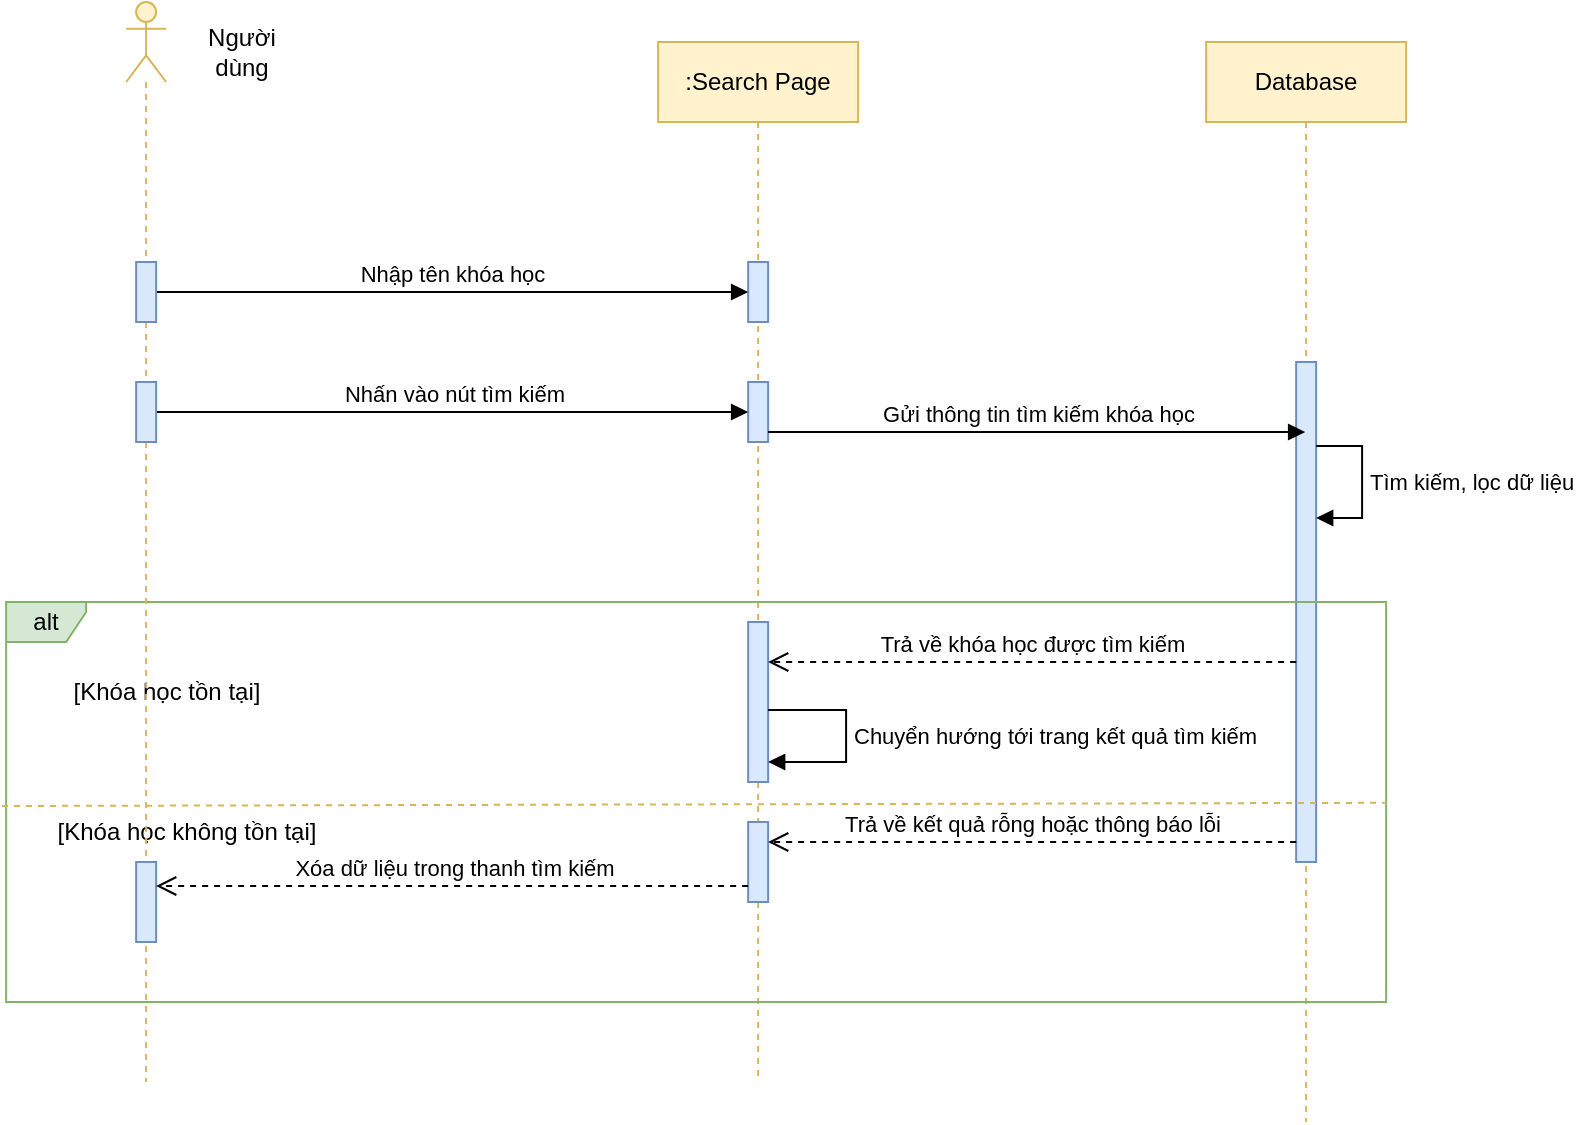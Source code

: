 <mxfile version="22.1.2" type="device">
  <diagram name="Trang-1" id="f9gaCNyuQsBR9XgBaJlw">
    <mxGraphModel dx="849" dy="995" grid="1" gridSize="10" guides="1" tooltips="1" connect="1" arrows="1" fold="1" page="1" pageScale="1" pageWidth="827" pageHeight="1169" math="0" shadow="0">
      <root>
        <mxCell id="0" />
        <mxCell id="1" parent="0" />
        <mxCell id="3Ky4BrYKW739w4jOXlm0-1" value=":Search Page" style="shape=umlLifeline;perimeter=lifelinePerimeter;whiteSpace=wrap;html=1;container=0;dropTarget=0;collapsible=0;recursiveResize=0;outlineConnect=0;portConstraint=eastwest;newEdgeStyle={&quot;edgeStyle&quot;:&quot;elbowEdgeStyle&quot;,&quot;elbow&quot;:&quot;vertical&quot;,&quot;curved&quot;:0,&quot;rounded&quot;:0};fillColor=#fff2cc;strokeColor=#d6b656;" parent="1" vertex="1">
          <mxGeometry x="358.07" y="80" width="100" height="520" as="geometry" />
        </mxCell>
        <mxCell id="3Ky4BrYKW739w4jOXlm0-2" value="" style="html=1;points=[];perimeter=orthogonalPerimeter;outlineConnect=0;targetShapes=umlLifeline;portConstraint=eastwest;newEdgeStyle={&quot;edgeStyle&quot;:&quot;elbowEdgeStyle&quot;,&quot;elbow&quot;:&quot;vertical&quot;,&quot;curved&quot;:0,&quot;rounded&quot;:0};fillColor=#dae8fc;strokeColor=#6c8ebf;" parent="3Ky4BrYKW739w4jOXlm0-1" vertex="1">
          <mxGeometry x="45" y="110" width="10" height="30" as="geometry" />
        </mxCell>
        <mxCell id="3Ky4BrYKW739w4jOXlm0-4" value="" style="html=1;points=[[0,0,0,0,5],[0,1,0,0,-5],[1,0,0,0,5],[1,1,0,0,-5]];perimeter=orthogonalPerimeter;outlineConnect=0;targetShapes=umlLifeline;portConstraint=eastwest;newEdgeStyle={&quot;curved&quot;:0,&quot;rounded&quot;:0};fillColor=#dae8fc;strokeColor=#6c8ebf;" parent="3Ky4BrYKW739w4jOXlm0-1" vertex="1">
          <mxGeometry x="45" y="170" width="10" height="30" as="geometry" />
        </mxCell>
        <mxCell id="3Ky4BrYKW739w4jOXlm0-5" value="Database" style="shape=umlLifeline;perimeter=lifelinePerimeter;whiteSpace=wrap;html=1;container=0;dropTarget=0;collapsible=0;recursiveResize=0;outlineConnect=0;portConstraint=eastwest;newEdgeStyle={&quot;edgeStyle&quot;:&quot;elbowEdgeStyle&quot;,&quot;elbow&quot;:&quot;vertical&quot;,&quot;curved&quot;:0,&quot;rounded&quot;:0};fillColor=#fff2cc;strokeColor=#d6b656;" parent="1" vertex="1">
          <mxGeometry x="632.07" y="80" width="100" height="540" as="geometry" />
        </mxCell>
        <mxCell id="3Ky4BrYKW739w4jOXlm0-6" value="" style="html=1;points=[];perimeter=orthogonalPerimeter;outlineConnect=0;targetShapes=umlLifeline;portConstraint=eastwest;newEdgeStyle={&quot;edgeStyle&quot;:&quot;elbowEdgeStyle&quot;,&quot;elbow&quot;:&quot;vertical&quot;,&quot;curved&quot;:0,&quot;rounded&quot;:0};fillColor=#dae8fc;strokeColor=#6c8ebf;" parent="3Ky4BrYKW739w4jOXlm0-5" vertex="1">
          <mxGeometry x="45" y="160" width="10" height="250" as="geometry" />
        </mxCell>
        <mxCell id="3Ky4BrYKW739w4jOXlm0-7" value="Tìm kiếm, lọc dữ liệu" style="html=1;align=left;spacingLeft=2;endArrow=block;rounded=0;edgeStyle=orthogonalEdgeStyle;curved=0;rounded=0;" parent="3Ky4BrYKW739w4jOXlm0-5" source="3Ky4BrYKW739w4jOXlm0-6" target="3Ky4BrYKW739w4jOXlm0-6" edge="1">
          <mxGeometry relative="1" as="geometry">
            <mxPoint x="60.93" y="201.5" as="sourcePoint" />
            <Array as="points">
              <mxPoint x="78" y="202" />
              <mxPoint x="78" y="238" />
            </Array>
            <mxPoint x="55.001" y="238.5" as="targetPoint" />
          </mxGeometry>
        </mxCell>
        <mxCell id="3Ky4BrYKW739w4jOXlm0-8" value="Nhập tên khóa học" style="html=1;verticalAlign=bottom;endArrow=block;curved=0;rounded=0;" parent="1" source="3Ky4BrYKW739w4jOXlm0-22" target="3Ky4BrYKW739w4jOXlm0-2" edge="1">
          <mxGeometry width="80" relative="1" as="geometry">
            <mxPoint x="222.07" y="290" as="sourcePoint" />
            <mxPoint x="452.07" y="330" as="targetPoint" />
          </mxGeometry>
        </mxCell>
        <mxCell id="3Ky4BrYKW739w4jOXlm0-10" value="Nhấn vào nút tìm kiếm" style="html=1;verticalAlign=bottom;endArrow=block;curved=0;rounded=0;" parent="1" source="3Ky4BrYKW739w4jOXlm0-24" target="3Ky4BrYKW739w4jOXlm0-4" edge="1">
          <mxGeometry x="0.002" width="80" relative="1" as="geometry">
            <mxPoint x="152.07" y="250" as="sourcePoint" />
            <mxPoint x="403.07" y="234.58" as="targetPoint" />
            <mxPoint as="offset" />
          </mxGeometry>
        </mxCell>
        <mxCell id="3Ky4BrYKW739w4jOXlm0-11" value="Gửi thông tin tìm kiếm khóa học" style="html=1;verticalAlign=bottom;endArrow=block;curved=0;rounded=0;exitX=1;exitY=1;exitDx=0;exitDy=-5;exitPerimeter=0;" parent="1" source="3Ky4BrYKW739w4jOXlm0-4" target="3Ky4BrYKW739w4jOXlm0-5" edge="1">
          <mxGeometry width="80" relative="1" as="geometry">
            <mxPoint x="522.07" y="280" as="sourcePoint" />
            <mxPoint x="602.07" y="280" as="targetPoint" />
          </mxGeometry>
        </mxCell>
        <mxCell id="3Ky4BrYKW739w4jOXlm0-12" value="alt" style="shape=umlFrame;whiteSpace=wrap;html=1;pointerEvents=0;width=40;height=20;fillColor=#d5e8d4;strokeColor=#82b366;" parent="1" vertex="1">
          <mxGeometry x="32.07" y="360" width="690" height="200" as="geometry" />
        </mxCell>
        <mxCell id="3Ky4BrYKW739w4jOXlm0-13" value="" style="endArrow=none;dashed=1;html=1;rounded=0;entryX=1;entryY=0.502;entryDx=0;entryDy=0;entryPerimeter=0;exitX=-0.003;exitY=0.51;exitDx=0;exitDy=0;exitPerimeter=0;fillColor=#fff2cc;strokeColor=#d6b656;" parent="1" source="3Ky4BrYKW739w4jOXlm0-12" target="3Ky4BrYKW739w4jOXlm0-12" edge="1">
          <mxGeometry width="50" height="50" relative="1" as="geometry">
            <mxPoint x="402.07" y="470" as="sourcePoint" />
            <mxPoint x="452.07" y="420" as="targetPoint" />
          </mxGeometry>
        </mxCell>
        <mxCell id="3Ky4BrYKW739w4jOXlm0-14" value="" style="html=1;points=[[0,0,0,0,5],[0,1,0,0,-5],[1,0,0,0,5],[1,1,0,0,-5]];perimeter=orthogonalPerimeter;outlineConnect=0;targetShapes=umlLifeline;portConstraint=eastwest;newEdgeStyle={&quot;curved&quot;:0,&quot;rounded&quot;:0};fillColor=#dae8fc;strokeColor=#6c8ebf;" parent="1" vertex="1">
          <mxGeometry x="403.07" y="370" width="10" height="80" as="geometry" />
        </mxCell>
        <mxCell id="3Ky4BrYKW739w4jOXlm0-15" value="Trả về khóa học được tìm kiếm" style="html=1;verticalAlign=bottom;endArrow=open;dashed=1;endSize=8;curved=0;rounded=0;" parent="1" edge="1">
          <mxGeometry relative="1" as="geometry">
            <mxPoint x="677.07" y="390" as="sourcePoint" />
            <mxPoint x="413.07" y="390" as="targetPoint" />
          </mxGeometry>
        </mxCell>
        <mxCell id="3Ky4BrYKW739w4jOXlm0-16" value="Chuyển hướng tới trang kết quả tìm kiếm" style="html=1;align=left;spacingLeft=2;endArrow=block;rounded=0;edgeStyle=orthogonalEdgeStyle;curved=0;rounded=0;" parent="1" source="3Ky4BrYKW739w4jOXlm0-14" target="3Ky4BrYKW739w4jOXlm0-14" edge="1">
          <mxGeometry x="0.003" relative="1" as="geometry">
            <mxPoint x="432.07" y="414" as="sourcePoint" />
            <Array as="points">
              <mxPoint x="452.07" y="414" />
              <mxPoint x="452.07" y="440" />
            </Array>
            <mxPoint x="432.07" y="450" as="targetPoint" />
            <mxPoint as="offset" />
          </mxGeometry>
        </mxCell>
        <mxCell id="3Ky4BrYKW739w4jOXlm0-17" value="[Khóa học tồn tại]" style="text;html=1;align=center;verticalAlign=middle;resizable=0;points=[];autosize=1;strokeColor=none;fillColor=none;" parent="1" vertex="1">
          <mxGeometry x="52.07" y="390" width="120" height="30" as="geometry" />
        </mxCell>
        <mxCell id="3Ky4BrYKW739w4jOXlm0-18" value="[Khóa học không tồn tại]" style="text;html=1;align=center;verticalAlign=middle;resizable=0;points=[];autosize=1;strokeColor=none;fillColor=none;" parent="1" vertex="1">
          <mxGeometry x="47.07" y="460" width="150" height="30" as="geometry" />
        </mxCell>
        <mxCell id="3Ky4BrYKW739w4jOXlm0-19" value="" style="html=1;points=[[0,0,0,0,5],[0,1,0,0,-5],[1,0,0,0,5],[1,1,0,0,-5]];perimeter=orthogonalPerimeter;outlineConnect=0;targetShapes=umlLifeline;portConstraint=eastwest;newEdgeStyle={&quot;curved&quot;:0,&quot;rounded&quot;:0};fillColor=#dae8fc;strokeColor=#6c8ebf;" parent="1" vertex="1">
          <mxGeometry x="403.07" y="470" width="10" height="40" as="geometry" />
        </mxCell>
        <mxCell id="3Ky4BrYKW739w4jOXlm0-20" value="Trả về kết quả rỗng hoặc thông báo lỗi" style="html=1;verticalAlign=bottom;endArrow=open;dashed=1;endSize=8;curved=0;rounded=0;" parent="1" edge="1">
          <mxGeometry relative="1" as="geometry">
            <mxPoint x="677.07" y="480" as="sourcePoint" />
            <mxPoint x="413.07" y="480.0" as="targetPoint" />
          </mxGeometry>
        </mxCell>
        <mxCell id="3Ky4BrYKW739w4jOXlm0-21" value="" style="shape=umlLifeline;perimeter=lifelinePerimeter;whiteSpace=wrap;html=1;container=1;dropTarget=0;collapsible=0;recursiveResize=0;outlineConnect=0;portConstraint=eastwest;newEdgeStyle={&quot;curved&quot;:0,&quot;rounded&quot;:0};participant=umlActor;fillColor=#fff2cc;strokeColor=#d6b656;" parent="1" vertex="1">
          <mxGeometry x="92.07" y="60" width="20" height="540" as="geometry" />
        </mxCell>
        <mxCell id="3Ky4BrYKW739w4jOXlm0-22" value="" style="html=1;points=[[0,0,0,0,5],[0,1,0,0,-5],[1,0,0,0,5],[1,1,0,0,-5]];perimeter=orthogonalPerimeter;outlineConnect=0;targetShapes=umlLifeline;portConstraint=eastwest;newEdgeStyle={&quot;curved&quot;:0,&quot;rounded&quot;:0};fillColor=#dae8fc;strokeColor=#6c8ebf;" parent="3Ky4BrYKW739w4jOXlm0-21" vertex="1">
          <mxGeometry x="5" y="130" width="10" height="30" as="geometry" />
        </mxCell>
        <mxCell id="3Ky4BrYKW739w4jOXlm0-24" value="" style="html=1;points=[[0,0,0,0,5],[0,1,0,0,-5],[1,0,0,0,5],[1,1,0,0,-5]];perimeter=orthogonalPerimeter;outlineConnect=0;targetShapes=umlLifeline;portConstraint=eastwest;newEdgeStyle={&quot;curved&quot;:0,&quot;rounded&quot;:0};fillColor=#dae8fc;strokeColor=#6c8ebf;" parent="3Ky4BrYKW739w4jOXlm0-21" vertex="1">
          <mxGeometry x="5" y="190" width="10" height="30" as="geometry" />
        </mxCell>
        <mxCell id="3Ky4BrYKW739w4jOXlm0-25" value="" style="html=1;points=[[0,0,0,0,5],[0,1,0,0,-5],[1,0,0,0,5],[1,1,0,0,-5]];perimeter=orthogonalPerimeter;outlineConnect=0;targetShapes=umlLifeline;portConstraint=eastwest;newEdgeStyle={&quot;curved&quot;:0,&quot;rounded&quot;:0};fillColor=#dae8fc;strokeColor=#6c8ebf;" parent="3Ky4BrYKW739w4jOXlm0-21" vertex="1">
          <mxGeometry x="5" y="430" width="10" height="40" as="geometry" />
        </mxCell>
        <mxCell id="3Ky4BrYKW739w4jOXlm0-26" value="Xóa dữ liệu trong thanh tìm kiếm" style="html=1;verticalAlign=bottom;endArrow=open;dashed=1;endSize=8;curved=0;rounded=0;" parent="1" target="3Ky4BrYKW739w4jOXlm0-25" edge="1">
          <mxGeometry x="-0.003" relative="1" as="geometry">
            <mxPoint x="403.07" y="502" as="sourcePoint" />
            <mxPoint x="97.07" y="502" as="targetPoint" />
            <mxPoint as="offset" />
          </mxGeometry>
        </mxCell>
        <mxCell id="3Ky4BrYKW739w4jOXlm0-27" value="Người dùng" style="text;html=1;strokeColor=none;fillColor=none;align=center;verticalAlign=middle;whiteSpace=wrap;rounded=0;" parent="1" vertex="1">
          <mxGeometry x="120" y="70" width="60" height="30" as="geometry" />
        </mxCell>
      </root>
    </mxGraphModel>
  </diagram>
</mxfile>
